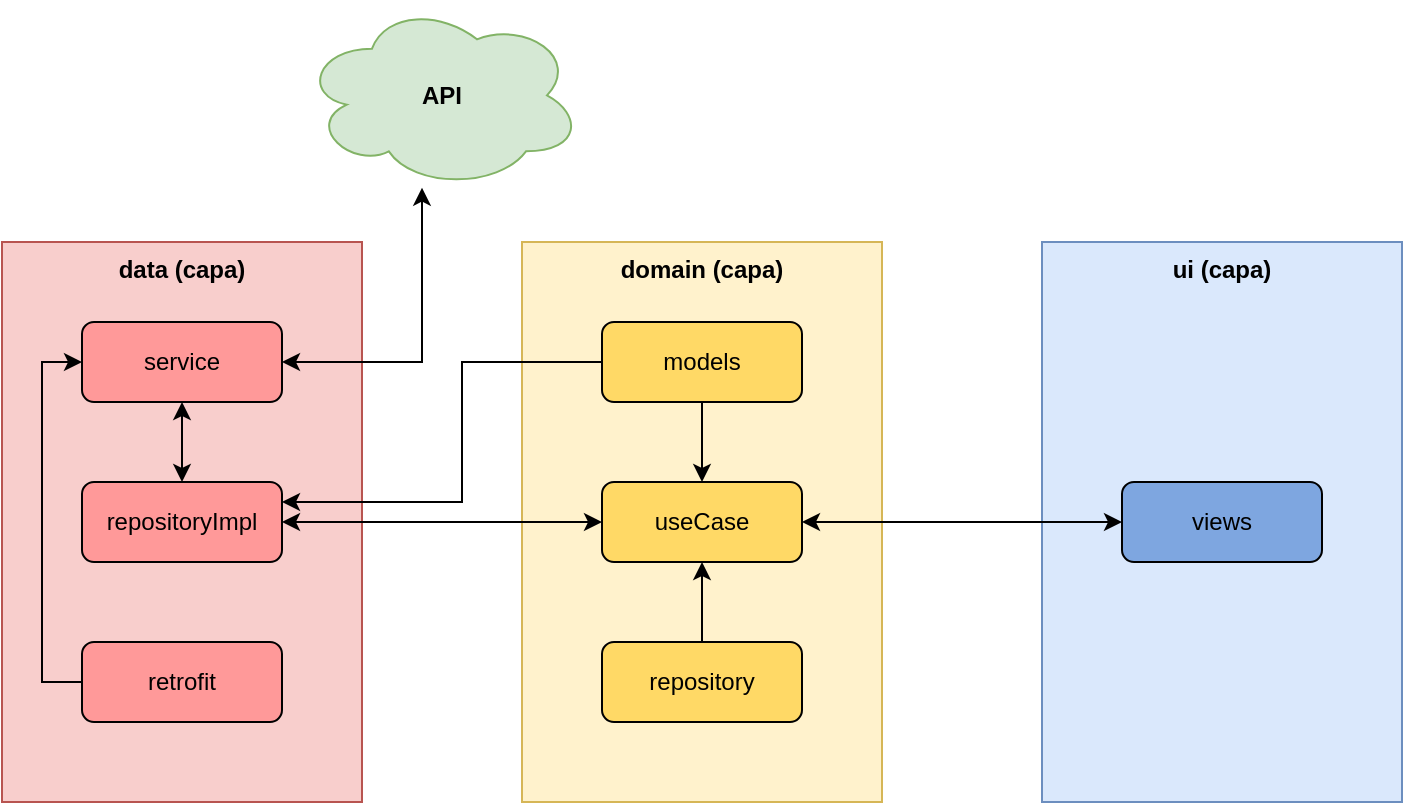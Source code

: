 <mxfile version="20.2.8" type="device"><diagram name="Página-1" id="pl0kjtKsE87TcMkkPhK5"><mxGraphModel dx="1422" dy="865" grid="1" gridSize="10" guides="1" tooltips="1" connect="1" arrows="1" fold="1" page="1" pageScale="1" pageWidth="827" pageHeight="1169" math="0" shadow="0"><root><mxCell id="0"/><mxCell id="1" parent="0"/><mxCell id="SdXX2cgywhhR0Xwp-YdX-19" value="&lt;b&gt;ui (capa)&lt;/b&gt;" style="rounded=0;whiteSpace=wrap;html=1;align=center;verticalAlign=top;fillColor=#dae8fc;strokeColor=#6c8ebf;" parent="1" vertex="1"><mxGeometry x="600" y="280" width="180" height="280" as="geometry"/></mxCell><mxCell id="SdXX2cgywhhR0Xwp-YdX-9" value="&lt;b&gt;domain (capa)&lt;/b&gt;" style="rounded=0;whiteSpace=wrap;html=1;align=center;verticalAlign=top;fillColor=#fff2cc;strokeColor=#d6b656;" parent="1" vertex="1"><mxGeometry x="340" y="280" width="180" height="280" as="geometry"/></mxCell><mxCell id="SdXX2cgywhhR0Xwp-YdX-4" value="&lt;b&gt;data (capa)&lt;/b&gt;" style="rounded=0;whiteSpace=wrap;html=1;align=center;verticalAlign=top;fillColor=#f8cecc;strokeColor=#b85450;" parent="1" vertex="1"><mxGeometry x="80" y="280" width="180" height="280" as="geometry"/></mxCell><mxCell id="SdXX2cgywhhR0Xwp-YdX-25" value="" style="edgeStyle=orthogonalEdgeStyle;rounded=0;orthogonalLoop=1;jettySize=auto;html=1;entryX=0;entryY=0.5;entryDx=0;entryDy=0;" parent="1" source="SdXX2cgywhhR0Xwp-YdX-1" target="SdXX2cgywhhR0Xwp-YdX-2" edge="1"><mxGeometry relative="1" as="geometry"><Array as="points"><mxPoint x="100" y="500"/><mxPoint x="100" y="340"/></Array></mxGeometry></mxCell><mxCell id="SdXX2cgywhhR0Xwp-YdX-1" value="retrofit" style="rounded=1;whiteSpace=wrap;html=1;fillColor=#FF9999;strokeColor=#000000;" parent="1" vertex="1"><mxGeometry x="120" y="480" width="100" height="40" as="geometry"/></mxCell><mxCell id="SdXX2cgywhhR0Xwp-YdX-24" value="" style="edgeStyle=orthogonalEdgeStyle;rounded=0;orthogonalLoop=1;jettySize=auto;html=1;startArrow=classic;startFill=1;" parent="1" source="SdXX2cgywhhR0Xwp-YdX-2" target="SdXX2cgywhhR0Xwp-YdX-7" edge="1"><mxGeometry relative="1" as="geometry"/></mxCell><mxCell id="SdXX2cgywhhR0Xwp-YdX-31" value="" style="edgeStyle=orthogonalEdgeStyle;rounded=0;orthogonalLoop=1;jettySize=auto;html=1;startArrow=classic;startFill=1;" parent="1" source="SdXX2cgywhhR0Xwp-YdX-2" target="SdXX2cgywhhR0Xwp-YdX-30" edge="1"><mxGeometry relative="1" as="geometry"><Array as="points"><mxPoint x="290" y="340"/></Array></mxGeometry></mxCell><mxCell id="SdXX2cgywhhR0Xwp-YdX-2" value="service" style="rounded=1;whiteSpace=wrap;html=1;fillColor=#FF9999;strokeColor=#000000;" parent="1" vertex="1"><mxGeometry x="120" y="320" width="100" height="40" as="geometry"/></mxCell><mxCell id="SdXX2cgywhhR0Xwp-YdX-15" value="" style="edgeStyle=orthogonalEdgeStyle;rounded=0;orthogonalLoop=1;jettySize=auto;html=1;entryX=0;entryY=0.5;entryDx=0;entryDy=0;strokeColor=default;flowAnimation=0;shadow=0;startArrow=classic;startFill=1;" parent="1" source="SdXX2cgywhhR0Xwp-YdX-7" target="SdXX2cgywhhR0Xwp-YdX-12" edge="1"><mxGeometry relative="1" as="geometry"><Array as="points"><mxPoint x="310" y="420"/><mxPoint x="310" y="420"/></Array></mxGeometry></mxCell><mxCell id="SdXX2cgywhhR0Xwp-YdX-7" value="repositoryImpl" style="rounded=1;whiteSpace=wrap;html=1;fillColor=#FF9999;strokeColor=#000000;" parent="1" vertex="1"><mxGeometry x="120" y="400" width="100" height="40" as="geometry"/></mxCell><mxCell id="SdXX2cgywhhR0Xwp-YdX-14" style="edgeStyle=orthogonalEdgeStyle;rounded=0;orthogonalLoop=1;jettySize=auto;html=1;entryX=1;entryY=0.25;entryDx=0;entryDy=0;" parent="1" source="SdXX2cgywhhR0Xwp-YdX-10" target="SdXX2cgywhhR0Xwp-YdX-7" edge="1"><mxGeometry relative="1" as="geometry"><Array as="points"><mxPoint x="310" y="340"/><mxPoint x="310" y="410"/></Array></mxGeometry></mxCell><mxCell id="SdXX2cgywhhR0Xwp-YdX-18" value="" style="edgeStyle=orthogonalEdgeStyle;rounded=0;orthogonalLoop=1;jettySize=auto;html=1;" parent="1" source="SdXX2cgywhhR0Xwp-YdX-10" target="SdXX2cgywhhR0Xwp-YdX-12" edge="1"><mxGeometry relative="1" as="geometry"/></mxCell><mxCell id="SdXX2cgywhhR0Xwp-YdX-10" value="models" style="rounded=1;whiteSpace=wrap;html=1;fillColor=#FFD966;strokeColor=#000000;" parent="1" vertex="1"><mxGeometry x="380" y="320" width="100" height="40" as="geometry"/></mxCell><mxCell id="SdXX2cgywhhR0Xwp-YdX-16" value="" style="edgeStyle=orthogonalEdgeStyle;rounded=0;orthogonalLoop=1;jettySize=auto;html=1;" parent="1" source="SdXX2cgywhhR0Xwp-YdX-11" target="SdXX2cgywhhR0Xwp-YdX-12" edge="1"><mxGeometry relative="1" as="geometry"/></mxCell><mxCell id="SdXX2cgywhhR0Xwp-YdX-11" value="repository" style="rounded=1;whiteSpace=wrap;html=1;fillColor=#FFD966;" parent="1" vertex="1"><mxGeometry x="380" y="480" width="100" height="40" as="geometry"/></mxCell><mxCell id="SdXX2cgywhhR0Xwp-YdX-22" value="" style="edgeStyle=orthogonalEdgeStyle;rounded=0;orthogonalLoop=1;jettySize=auto;html=1;entryX=0;entryY=0.5;entryDx=0;entryDy=0;startArrow=classic;startFill=1;" parent="1" source="SdXX2cgywhhR0Xwp-YdX-12" target="SdXX2cgywhhR0Xwp-YdX-20" edge="1"><mxGeometry relative="1" as="geometry"><mxPoint x="570" y="420" as="targetPoint"/></mxGeometry></mxCell><mxCell id="SdXX2cgywhhR0Xwp-YdX-12" value="useCase" style="rounded=1;whiteSpace=wrap;html=1;fillColor=#FFD966;" parent="1" vertex="1"><mxGeometry x="380" y="400" width="100" height="40" as="geometry"/></mxCell><mxCell id="SdXX2cgywhhR0Xwp-YdX-20" value="views" style="rounded=1;whiteSpace=wrap;html=1;fillColor=#7EA6E0;" parent="1" vertex="1"><mxGeometry x="640" y="400" width="100" height="40" as="geometry"/></mxCell><mxCell id="SdXX2cgywhhR0Xwp-YdX-30" value="&lt;b&gt;API&lt;/b&gt;" style="ellipse;shape=cloud;whiteSpace=wrap;html=1;fillColor=#d5e8d4;strokeColor=#82b366;" parent="1" vertex="1"><mxGeometry x="230" y="160" width="140" height="93.33" as="geometry"/></mxCell></root></mxGraphModel></diagram></mxfile>
